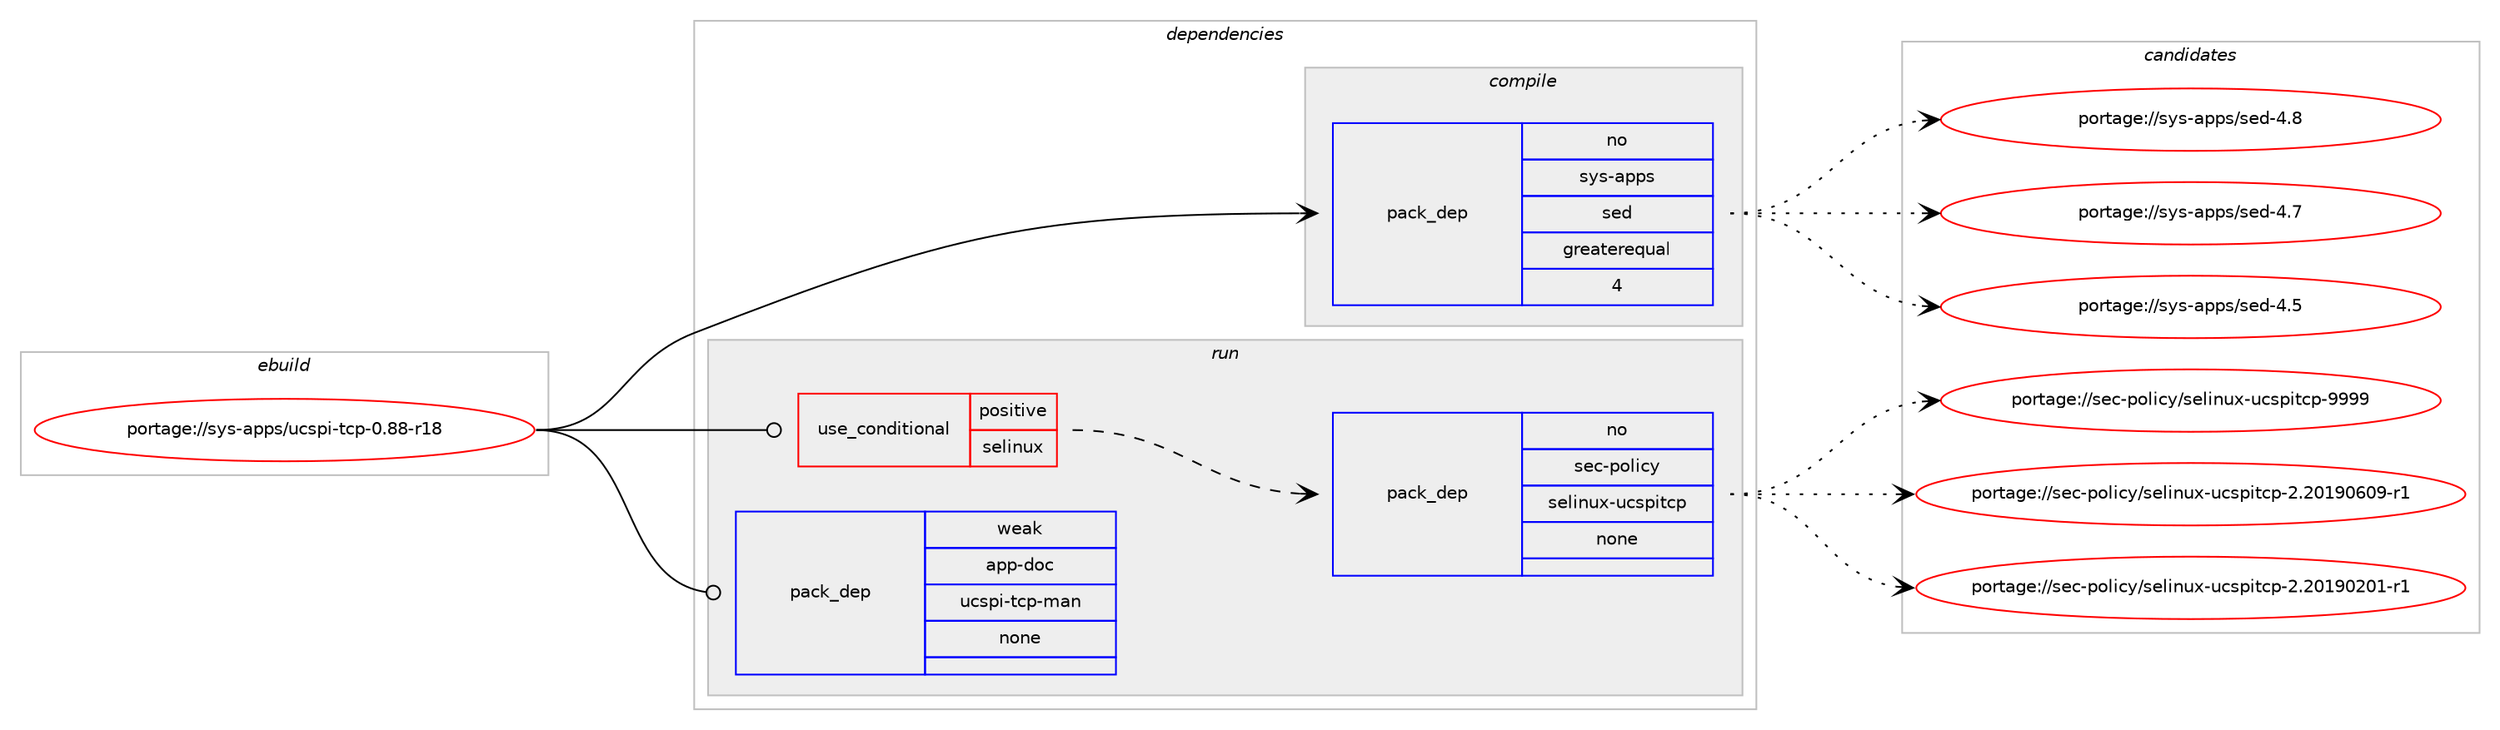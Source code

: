 digraph prolog {

# *************
# Graph options
# *************

newrank=true;
concentrate=true;
compound=true;
graph [rankdir=LR,fontname=Helvetica,fontsize=10,ranksep=1.5];#, ranksep=2.5, nodesep=0.2];
edge  [arrowhead=vee];
node  [fontname=Helvetica,fontsize=10];

# **********
# The ebuild
# **********

subgraph cluster_leftcol {
color=gray;
rank=same;
label=<<i>ebuild</i>>;
id [label="portage://sys-apps/ucspi-tcp-0.88-r18", color=red, width=4, href="../sys-apps/ucspi-tcp-0.88-r18.svg"];
}

# ****************
# The dependencies
# ****************

subgraph cluster_midcol {
color=gray;
label=<<i>dependencies</i>>;
subgraph cluster_compile {
fillcolor="#eeeeee";
style=filled;
label=<<i>compile</i>>;
subgraph pack23165 {
dependency28807 [label=<<TABLE BORDER="0" CELLBORDER="1" CELLSPACING="0" CELLPADDING="4" WIDTH="220"><TR><TD ROWSPAN="6" CELLPADDING="30">pack_dep</TD></TR><TR><TD WIDTH="110">no</TD></TR><TR><TD>sys-apps</TD></TR><TR><TD>sed</TD></TR><TR><TD>greaterequal</TD></TR><TR><TD>4</TD></TR></TABLE>>, shape=none, color=blue];
}
id:e -> dependency28807:w [weight=20,style="solid",arrowhead="vee"];
}
subgraph cluster_compileandrun {
fillcolor="#eeeeee";
style=filled;
label=<<i>compile and run</i>>;
}
subgraph cluster_run {
fillcolor="#eeeeee";
style=filled;
label=<<i>run</i>>;
subgraph cond4935 {
dependency28808 [label=<<TABLE BORDER="0" CELLBORDER="1" CELLSPACING="0" CELLPADDING="4"><TR><TD ROWSPAN="3" CELLPADDING="10">use_conditional</TD></TR><TR><TD>positive</TD></TR><TR><TD>selinux</TD></TR></TABLE>>, shape=none, color=red];
subgraph pack23166 {
dependency28809 [label=<<TABLE BORDER="0" CELLBORDER="1" CELLSPACING="0" CELLPADDING="4" WIDTH="220"><TR><TD ROWSPAN="6" CELLPADDING="30">pack_dep</TD></TR><TR><TD WIDTH="110">no</TD></TR><TR><TD>sec-policy</TD></TR><TR><TD>selinux-ucspitcp</TD></TR><TR><TD>none</TD></TR><TR><TD></TD></TR></TABLE>>, shape=none, color=blue];
}
dependency28808:e -> dependency28809:w [weight=20,style="dashed",arrowhead="vee"];
}
id:e -> dependency28808:w [weight=20,style="solid",arrowhead="odot"];
subgraph pack23167 {
dependency28810 [label=<<TABLE BORDER="0" CELLBORDER="1" CELLSPACING="0" CELLPADDING="4" WIDTH="220"><TR><TD ROWSPAN="6" CELLPADDING="30">pack_dep</TD></TR><TR><TD WIDTH="110">weak</TD></TR><TR><TD>app-doc</TD></TR><TR><TD>ucspi-tcp-man</TD></TR><TR><TD>none</TD></TR><TR><TD></TD></TR></TABLE>>, shape=none, color=blue];
}
id:e -> dependency28810:w [weight=20,style="solid",arrowhead="odot"];
}
}

# **************
# The candidates
# **************

subgraph cluster_choices {
rank=same;
color=gray;
label=<<i>candidates</i>>;

subgraph choice23165 {
color=black;
nodesep=1;
choice11512111545971121121154711510110045524656 [label="portage://sys-apps/sed-4.8", color=red, width=4,href="../sys-apps/sed-4.8.svg"];
choice11512111545971121121154711510110045524655 [label="portage://sys-apps/sed-4.7", color=red, width=4,href="../sys-apps/sed-4.7.svg"];
choice11512111545971121121154711510110045524653 [label="portage://sys-apps/sed-4.5", color=red, width=4,href="../sys-apps/sed-4.5.svg"];
dependency28807:e -> choice11512111545971121121154711510110045524656:w [style=dotted,weight="100"];
dependency28807:e -> choice11512111545971121121154711510110045524655:w [style=dotted,weight="100"];
dependency28807:e -> choice11512111545971121121154711510110045524653:w [style=dotted,weight="100"];
}
subgraph choice23166 {
color=black;
nodesep=1;
choice115101994511211110810599121471151011081051101171204511799115112105116991124557575757 [label="portage://sec-policy/selinux-ucspitcp-9999", color=red, width=4,href="../sec-policy/selinux-ucspitcp-9999.svg"];
choice1151019945112111108105991214711510110810511011712045117991151121051169911245504650484957485448574511449 [label="portage://sec-policy/selinux-ucspitcp-2.20190609-r1", color=red, width=4,href="../sec-policy/selinux-ucspitcp-2.20190609-r1.svg"];
choice1151019945112111108105991214711510110810511011712045117991151121051169911245504650484957485048494511449 [label="portage://sec-policy/selinux-ucspitcp-2.20190201-r1", color=red, width=4,href="../sec-policy/selinux-ucspitcp-2.20190201-r1.svg"];
dependency28809:e -> choice115101994511211110810599121471151011081051101171204511799115112105116991124557575757:w [style=dotted,weight="100"];
dependency28809:e -> choice1151019945112111108105991214711510110810511011712045117991151121051169911245504650484957485448574511449:w [style=dotted,weight="100"];
dependency28809:e -> choice1151019945112111108105991214711510110810511011712045117991151121051169911245504650484957485048494511449:w [style=dotted,weight="100"];
}
subgraph choice23167 {
color=black;
nodesep=1;
}
}

}
